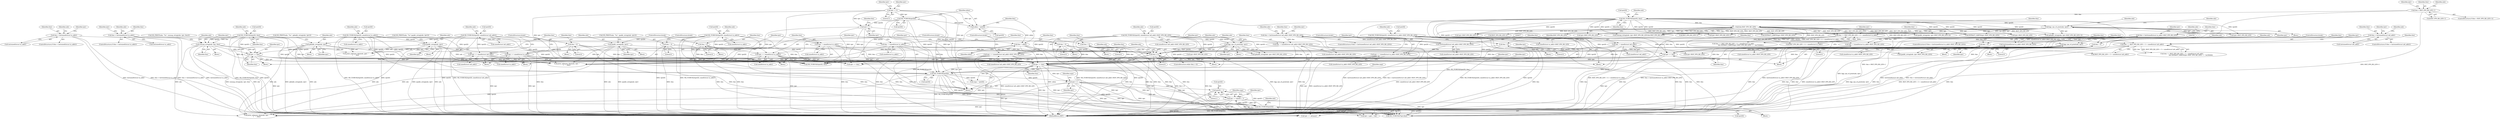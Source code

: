 digraph "0_tcpdump_13d52e9c0e7caf7e6325b0051bc90a49968be67f@pointer" {
"1001173" [label="(Call,tptr[0] + 1)"];
"1001171" [label="(Call,tptr += tptr[0] + 1)"];
"1001141" [label="(Call,tptr++)"];
"1001129" [label="(Call,tptr += tlen)"];
"1000864" [label="(Call,tlen -= sizeof(struct in6_addr))"];
"1000834" [label="(Call,tlen < (int)sizeof(struct in6_addr))"];
"1001086" [label="(Call,tlen = 0)"];
"1000939" [label="(Call,tlen = 0)"];
"1000845" [label="(Call,tlen = 0)"];
"1000793" [label="(Call,tlen = 0)"];
"1000701" [label="(Call,tlen = nhlen)"];
"1000696" [label="(Call,nhlen = tptr[0])"];
"1000692" [label="(Call,ND_TCHECK(tptr[0]))"];
"1000689" [label="(Call,tptr +=3)"];
"1000718" [label="(Call,tlen > 0)"];
"1000751" [label="(Call,tlen = 0)"];
"1000887" [label="(Call,tlen = 0)"];
"1000984" [label="(Call,tlen = 0)"];
"1000820" [label="(Call,tlen -= (sizeof(struct in_addr)+BGP_VPN_RD_LEN))"];
"1000780" [label="(Call,tlen < (int)(sizeof(struct in_addr)+BGP_VPN_RD_LEN))"];
"1000782" [label="(Call,(int)(sizeof(struct in_addr)+BGP_VPN_RD_LEN))"];
"1000914" [label="(Call,tlen -= (sizeof(struct in6_addr)+BGP_VPN_RD_LEN))"];
"1000874" [label="(Call,tlen < (int)(sizeof(struct in6_addr)+BGP_VPN_RD_LEN))"];
"1000876" [label="(Call,(int)(sizeof(struct in6_addr)+BGP_VPN_RD_LEN))"];
"1000958" [label="(Call,tlen -= (sizeof(struct in_addr)))"];
"1000928" [label="(Call,tlen < (int)sizeof(struct in_addr))"];
"1000770" [label="(Call,tlen -= sizeof(struct in_addr))"];
"1000740" [label="(Call,tlen < (int)sizeof(struct in_addr))"];
"1000999" [label="(Call,tlen = 0)"];
"1000850" [label="(Call,ND_TCHECK2(tptr[0], sizeof(struct in6_addr)))"];
"1000756" [label="(Call,ND_TCHECK2(tptr[0], sizeof(struct in_addr)))"];
"1000826" [label="(Call,tptr += (sizeof(struct in_addr)+BGP_VPN_RD_LEN))"];
"1000798" [label="(Call,ND_TCHECK2(tptr[0], sizeof(struct in_addr)+BGP_VPN_RD_LEN))"];
"1000812" [label="(Call,bgp_vpn_rd_print(ndo, tptr))"];
"1000892" [label="(Call,ND_TCHECK2(tptr[0], sizeof(struct in6_addr)+BGP_VPN_RD_LEN))"];
"1000704" [label="(Call,tptr++)"];
"1000962" [label="(Call,tptr += (sizeof(struct in_addr)))"];
"1000955" [label="(Call,ipaddr_string(ndo, tptr))"];
"1000944" [label="(Call,ND_TCHECK2(tptr[0], sizeof(struct in_addr)))"];
"1001004" [label="(Call,ND_TCHECK2(tptr[0], tlen))"];
"1000989" [label="(Call,tlen < BGP_VPN_RD_LEN+1)"];
"1000774" [label="(Call,tptr += sizeof(struct in_addr))"];
"1000767" [label="(Call,ipaddr_string(ndo, tptr))"];
"1000868" [label="(Call,tptr += sizeof(struct in6_addr))"];
"1000861" [label="(Call,ip6addr_string(ndo, tptr))"];
"1000981" [label="(Call,tptr += tlen)"];
"1000977" [label="(Call,isonsap_string(ndo, tptr, tlen))"];
"1000967" [label="(Call,ND_TCHECK2(tptr[0], tlen))"];
"1000920" [label="(Call,tptr += (sizeof(struct in6_addr)+BGP_VPN_RD_LEN))"];
"1000906" [label="(Call,bgp_vpn_rd_print(ndo, tptr))"];
"1001083" [label="(Call,tptr += tlen)"];
"1001057" [label="(Call,tlen == BGP_VPN_RD_LEN + 3 + sizeof(struct in6_addr))"];
"1001028" [label="(Call,tlen == BGP_VPN_RD_LEN + 4 + sizeof(struct in_addr))"];
"1001023" [label="(Call,tlen-BGP_VPN_RD_LEN)"];
"1001015" [label="(Call,bgp_vpn_rd_print(ndo, tptr))"];
"1001132" [label="(Call,ND_TCHECK(tptr[0]))"];
"1001159" [label="(Call,ND_TCHECK(tptr[0]))"];
"1000984" [label="(Call,tlen = 0)"];
"1000813" [label="(Identifier,ndo)"];
"1000928" [label="(Call,tlen < (int)sizeof(struct in_addr))"];
"1000702" [label="(Identifier,tlen)"];
"1000889" [label="(Literal,0)"];
"1001011" [label="(Identifier,ndo)"];
"1001047" [label="(Call,ipaddr_string(ndo, tptr+BGP_VPN_RD_LEN+4))"];
"1000774" [label="(Call,tptr += sizeof(struct in_addr))"];
"1000689" [label="(Call,tptr +=3)"];
"1000896" [label="(Call,sizeof(struct in6_addr)+BGP_VPN_RD_LEN)"];
"1000694" [label="(Identifier,tptr)"];
"1001049" [label="(Call,tptr+BGP_VPN_RD_LEN+4)"];
"1001028" [label="(Call,tlen == BGP_VPN_RD_LEN + 4 + sizeof(struct in_addr))"];
"1000981" [label="(Call,tptr += tlen)"];
"1000847" [label="(Literal,0)"];
"1000977" [label="(Call,isonsap_string(ndo, tptr, tlen))"];
"1001131" [label="(Identifier,tlen)"];
"1000765" [label="(Block,)"];
"1000994" [label="(Block,)"];
"1001174" [label="(Call,tptr[0])"];
"1000941" [label="(Literal,0)"];
"1000876" [label="(Call,(int)(sizeof(struct in6_addr)+BGP_VPN_RD_LEN))"];
"1000989" [label="(Call,tlen < BGP_VPN_RD_LEN+1)"];
"1001057" [label="(Call,tlen == BGP_VPN_RD_LEN + 3 + sizeof(struct in6_addr))"];
"1001005" [label="(Call,tptr[0])"];
"1000894" [label="(Identifier,tptr)"];
"1000762" [label="(Call,ND_PRINT((ndo, \"%s\",ipaddr_string(ndo, tptr))))"];
"1000868" [label="(Call,tptr += sizeof(struct in6_addr))"];
"1000770" [label="(Call,tlen -= sizeof(struct in_addr))"];
"1001633" [label="(Call,print_unknown_data(ndo, tptr, \"\n\t    \", tlen))"];
"1000943" [label="(Block,)"];
"1001020" [label="(Call,tptr+BGP_VPN_RD_LEN)"];
"1000909" [label="(Call,ip6addr_string(ndo, tptr+BGP_VPN_RD_LEN))"];
"1000707" [label="(Identifier,tlen)"];
"1001059" [label="(Call,BGP_VPN_RD_LEN + 3 + sizeof(struct in6_addr))"];
"1001083" [label="(Call,tptr += tlen)"];
"1000862" [label="(Identifier,ndo)"];
"1001088" [label="(Literal,0)"];
"1000991" [label="(Call,BGP_VPN_RD_LEN+1)"];
"1000910" [label="(Identifier,ndo)"];
"1001173" [label="(Call,tptr[0] + 1)"];
"1000751" [label="(Call,tlen = 0)"];
"1000828" [label="(Call,sizeof(struct in_addr)+BGP_VPN_RD_LEN)"];
"1000872" [label="(ControlStructure,break;)"];
"1000893" [label="(Call,tptr[0])"];
"1000697" [label="(Identifier,nhlen)"];
"1000906" [label="(Call,bgp_vpn_rd_print(ndo, tptr))"];
"1000934" [label="(Block,)"];
"1000937" [label="(Identifier,ndo)"];
"1001159" [label="(Call,ND_TCHECK(tptr[0]))"];
"1001160" [label="(Call,tptr[0])"];
"1000920" [label="(Call,tptr += (sizeof(struct in6_addr)+BGP_VPN_RD_LEN))"];
"1000150" [label="(Block,)"];
"1000926" [label="(ControlStructure,break;)"];
"1001087" [label="(Identifier,tlen)"];
"1000720" [label="(Literal,0)"];
"1001037" [label="(Call,EXTRACT_32BITS(tptr+BGP_VPN_RD_LEN))"];
"1000793" [label="(Call,tlen = 0)"];
"1000971" [label="(Identifier,tlen)"];
"1001080" [label="(Call,BGP_VPN_RD_LEN+3)"];
"1000948" [label="(Call,sizeof(struct in_addr))"];
"1001125" [label="(Identifier,ndo)"];
"1000891" [label="(Block,)"];
"1000911" [label="(Call,tptr+BGP_VPN_RD_LEN)"];
"1000930" [label="(Call,(int)sizeof(struct in_addr))"];
"1000780" [label="(Call,tlen < (int)(sizeof(struct in_addr)+BGP_VPN_RD_LEN))"];
"1001115" [label="(Call,tptr += tlen)"];
"1000769" [label="(Identifier,tptr)"];
"1000866" [label="(Call,sizeof(struct in6_addr))"];
"1000874" [label="(Call,tlen < (int)(sizeof(struct in6_addr)+BGP_VPN_RD_LEN))"];
"1000718" [label="(Call,tlen > 0)"];
"1000817" [label="(Call,tptr+BGP_VPN_RD_LEN)"];
"1000999" [label="(Call,tlen = 0)"];
"1000908" [label="(Identifier,tptr)"];
"1001142" [label="(Identifier,tptr)"];
"1001000" [label="(Identifier,tlen)"];
"1000849" [label="(Block,)"];
"1000757" [label="(Call,tptr[0])"];
"1001172" [label="(Identifier,tptr)"];
"1001091" [label="(Call,ND_TCHECK2(tptr[0], tlen))"];
"1000742" [label="(Call,(int)sizeof(struct in_addr))"];
"1000987" [label="(ControlStructure,break;)"];
"1000980" [label="(Identifier,tlen)"];
"1001144" [label="(Identifier,snpa)"];
"1000915" [label="(Identifier,tlen)"];
"1002927" [label="(Call,print_unknown_data(ndo, pptr, \"\n\t    \", len))"];
"1000738" [label="(Block,)"];
"1000902" [label="(Identifier,ndo)"];
"1001130" [label="(Identifier,tptr)"];
"1000794" [label="(Identifier,tlen)"];
"1001015" [label="(Call,bgp_vpn_rd_print(ndo, tptr))"];
"1000983" [label="(Identifier,tlen)"];
"1000698" [label="(Call,tptr[0])"];
"1001051" [label="(Call,BGP_VPN_RD_LEN+4)"];
"1001110" [label="(Call,print_unknown_data(ndo, tptr, \"\n\t    \", tlen))"];
"1000764" [label="(Identifier,ndo)"];
"1000791" [label="(Identifier,ndo)"];
"1001030" [label="(Call,BGP_VPN_RD_LEN + 4 + sizeof(struct in_addr))"];
"1000852" [label="(Identifier,tptr)"];
"1001014" [label="(Block,)"];
"1001137" [label="(Identifier,snpa)"];
"1000927" [label="(ControlStructure,if (tlen < (int)sizeof(struct in_addr)))"];
"1001025" [label="(Identifier,BGP_VPN_RD_LEN)"];
"1000944" [label="(Call,ND_TCHECK2(tptr[0], sizeof(struct in_addr)))"];
"1000704" [label="(Call,tptr++)"];
"1000962" [label="(Call,tptr += (sizeof(struct in_addr)))"];
"1000767" [label="(Call,ipaddr_string(ndo, tptr))"];
"1001001" [label="(Literal,0)"];
"1001134" [label="(Identifier,tptr)"];
"1000814" [label="(Identifier,tptr)"];
"1000816" [label="(Identifier,ndo)"];
"1001027" [label="(Call,tlen == BGP_VPN_RD_LEN + 4 + sizeof(struct in_addr)\n                                    && EXTRACT_32BITS(tptr+BGP_VPN_RD_LEN) ==  0x47000601)"];
"1000784" [label="(Call,sizeof(struct in_addr)+BGP_VPN_RD_LEN)"];
"1000690" [label="(Identifier,tptr)"];
"1001068" [label="(Identifier,tptr)"];
"1000693" [label="(Call,tptr[0])"];
"1000878" [label="(Call,sizeof(struct in6_addr)+BGP_VPN_RD_LEN)"];
"1000959" [label="(Identifier,tlen)"];
"1000725" [label="(Identifier,nnh)"];
"1000822" [label="(Call,sizeof(struct in_addr)+BGP_VPN_RD_LEN)"];
"1000861" [label="(Call,ip6addr_string(ndo, tptr))"];
"1000905" [label="(Block,)"];
"1000967" [label="(Call,ND_TCHECK2(tptr[0], tlen))"];
"1000820" [label="(Call,tlen -= (sizeof(struct in_addr)+BGP_VPN_RD_LEN))"];
"1000781" [label="(Identifier,tlen)"];
"1001078" [label="(Call,tptr+BGP_VPN_RD_LEN+3)"];
"1000779" [label="(ControlStructure,if (tlen < (int)(sizeof(struct in_addr)+BGP_VPN_RD_LEN)))"];
"1000771" [label="(Identifier,tlen)"];
"1000888" [label="(Identifier,tlen)"];
"1000956" [label="(Identifier,ndo)"];
"1000972" [label="(Call,ND_PRINT((ndo, \"%s\", isonsap_string(ndo, tptr, tlen))))"];
"1001067" [label="(Call,tptr+BGP_VPN_RD_LEN)"];
"1000701" [label="(Call,tlen = nhlen)"];
"1000776" [label="(Call,sizeof(struct in_addr))"];
"1001132" [label="(Call,ND_TCHECK(tptr[0]))"];
"1000719" [label="(Identifier,tlen)"];
"1001016" [label="(Identifier,ndo)"];
"1000772" [label="(Call,sizeof(struct in_addr))"];
"1000854" [label="(Call,sizeof(struct in6_addr))"];
"1000696" [label="(Call,nhlen = tptr[0])"];
"1000914" [label="(Call,tlen -= (sizeof(struct in6_addr)+BGP_VPN_RD_LEN))"];
"1000826" [label="(Call,tptr += (sizeof(struct in_addr)+BGP_VPN_RD_LEN))"];
"1002937" [label="(MethodReturn,RET)"];
"1000946" [label="(Identifier,tptr)"];
"1001136" [label="(Call,snpa = tptr[0])"];
"1000752" [label="(Identifier,tlen)"];
"1000815" [label="(Call,ipaddr_string(ndo, tptr+BGP_VPN_RD_LEN))"];
"1001129" [label="(Call,tptr += tlen)"];
"1000865" [label="(Identifier,tlen)"];
"1000833" [label="(ControlStructure,if (tlen < (int)sizeof(struct in6_addr)))"];
"1000705" [label="(Identifier,tptr)"];
"1000957" [label="(Identifier,tptr)"];
"1001023" [label="(Call,tlen-BGP_VPN_RD_LEN)"];
"1001038" [label="(Call,tptr+BGP_VPN_RD_LEN)"];
"1000703" [label="(Identifier,nhlen)"];
"1001056" [label="(Call,tlen == BGP_VPN_RD_LEN + 3 + sizeof(struct in6_addr)\n                                         && EXTRACT_24BITS(tptr+BGP_VPN_RD_LEN) ==  0x350000)"];
"1000741" [label="(Identifier,tlen)"];
"1000960" [label="(Call,sizeof(struct in_addr))"];
"1000966" [label="(ControlStructure,break;)"];
"1000887" [label="(Call,tlen = 0)"];
"1001017" [label="(Identifier,tptr)"];
"1000968" [label="(Call,tptr[0])"];
"1000846" [label="(Identifier,tlen)"];
"1000755" [label="(Block,)"];
"1001652" [label="(Call,tptr += advance)"];
"1000885" [label="(Identifier,ndo)"];
"1001039" [label="(Identifier,tptr)"];
"1000797" [label="(Block,)"];
"1000851" [label="(Call,tptr[0])"];
"1001029" [label="(Identifier,tlen)"];
"1000836" [label="(Call,(int)sizeof(struct in6_addr))"];
"1000834" [label="(Call,tlen < (int)sizeof(struct in6_addr))"];
"1000739" [label="(ControlStructure,if (tlen < (int)sizeof(struct in_addr)))"];
"1001086" [label="(Call,tlen = 0)"];
"1000882" [label="(Block,)"];
"1000986" [label="(Literal,0)"];
"1000921" [label="(Identifier,tptr)"];
"1000799" [label="(Call,tptr[0])"];
"1001089" [label="(ControlStructure,break;)"];
"1000863" [label="(Identifier,tptr)"];
"1000982" [label="(Identifier,tptr)"];
"1000985" [label="(Identifier,tlen)"];
"1001019" [label="(Identifier,ndo)"];
"1000858" [label="(Identifier,ndo)"];
"1001171" [label="(Call,tptr += tptr[0] + 1)"];
"1000964" [label="(Call,sizeof(struct in_addr))"];
"1000922" [label="(Call,sizeof(struct in6_addr)+BGP_VPN_RD_LEN)"];
"1000940" [label="(Identifier,tlen)"];
"1000746" [label="(Block,)"];
"1000717" [label="(ControlStructure,while (tlen > 0))"];
"1000945" [label="(Call,tptr[0])"];
"1000753" [label="(Literal,0)"];
"1000873" [label="(ControlStructure,if (tlen < (int)(sizeof(struct in6_addr)+BGP_VPN_RD_LEN)))"];
"1000859" [label="(Block,)"];
"1001066" [label="(Call,EXTRACT_24BITS(tptr+BGP_VPN_RD_LEN))"];
"1001165" [label="(Identifier,ndo)"];
"1000832" [label="(ControlStructure,break;)"];
"1000963" [label="(Identifier,tptr)"];
"1000892" [label="(Call,ND_TCHECK2(tptr[0], sizeof(struct in6_addr)+BGP_VPN_RD_LEN))"];
"1000952" [label="(Identifier,ndo)"];
"1000845" [label="(Call,tlen = 0)"];
"1000953" [label="(Block,)"];
"1000850" [label="(Call,ND_TCHECK2(tptr[0], sizeof(struct in6_addr)))"];
"1000958" [label="(Call,tlen -= (sizeof(struct in_addr)))"];
"1000692" [label="(Call,ND_TCHECK(tptr[0]))"];
"1000955" [label="(Call,ipaddr_string(ndo, tptr))"];
"1000840" [label="(Block,)"];
"1000907" [label="(Identifier,ndo)"];
"1000990" [label="(Identifier,tlen)"];
"1001058" [label="(Identifier,tlen)"];
"1000978" [label="(Identifier,ndo)"];
"1001158" [label="(Block,)"];
"1000950" [label="(Call,ND_PRINT((ndo, \"%s\", ipaddr_string(ndo, tptr))))"];
"1000798" [label="(Call,ND_TCHECK2(tptr[0], sizeof(struct in_addr)+BGP_VPN_RD_LEN))"];
"1000778" [label="(ControlStructure,break;)"];
"1001004" [label="(Call,ND_TCHECK2(tptr[0], tlen))"];
"1000875" [label="(Identifier,tlen)"];
"1000758" [label="(Identifier,tptr)"];
"1000768" [label="(Identifier,ndo)"];
"1001085" [label="(Identifier,tlen)"];
"1000975" [label="(Block,)"];
"1000756" [label="(Call,ND_TCHECK2(tptr[0], sizeof(struct in_addr)))"];
"1000916" [label="(Call,sizeof(struct in6_addr)+BGP_VPN_RD_LEN)"];
"1000988" [label="(ControlStructure,if (tlen < BGP_VPN_RD_LEN+1))"];
"1001141" [label="(Call,tptr++)"];
"1001084" [label="(Identifier,tptr)"];
"1000802" [label="(Call,sizeof(struct in_addr)+BGP_VPN_RD_LEN)"];
"1000979" [label="(Identifier,tptr)"];
"1001024" [label="(Identifier,tlen)"];
"1000795" [label="(Literal,0)"];
"1000821" [label="(Identifier,tlen)"];
"1000808" [label="(Identifier,ndo)"];
"1000929" [label="(Identifier,tlen)"];
"1001003" [label="(Block,)"];
"1001133" [label="(Call,tptr[0])"];
"1001076" [label="(Call,ip6addr_string(ndo, tptr+BGP_VPN_RD_LEN+3))"];
"1000974" [label="(Identifier,ndo)"];
"1000869" [label="(Identifier,tptr)"];
"1000749" [label="(Identifier,ndo)"];
"1000856" [label="(Call,ND_PRINT((ndo, \"%s\", ip6addr_string(ndo, tptr))))"];
"1001185" [label="(Call,tptr < pptr + len)"];
"1001018" [label="(Call,isonsap_string(ndo, tptr+BGP_VPN_RD_LEN,tlen-BGP_VPN_RD_LEN))"];
"1000812" [label="(Call,bgp_vpn_rd_print(ndo, tptr))"];
"1001157" [label="(Identifier,snpa)"];
"1000811" [label="(Block,)"];
"1000782" [label="(Call,(int)(sizeof(struct in_addr)+BGP_VPN_RD_LEN))"];
"1000740" [label="(Call,tlen < (int)sizeof(struct in_addr))"];
"1001177" [label="(Literal,1)"];
"1000691" [label="(Literal,3)"];
"1001008" [label="(Identifier,tlen)"];
"1000788" [label="(Block,)"];
"1000997" [label="(Identifier,ndo)"];
"1001615" [label="(Call,ND_TCHECK2(*tptr,tlen))"];
"1000864" [label="(Call,tlen -= sizeof(struct in6_addr))"];
"1000939" [label="(Call,tlen = 0)"];
"1001006" [label="(Identifier,tptr)"];
"1000843" [label="(Identifier,ndo)"];
"1000827" [label="(Identifier,tptr)"];
"1000775" [label="(Identifier,tptr)"];
"1000835" [label="(Identifier,tlen)"];
"1000870" [label="(Call,sizeof(struct in6_addr))"];
"1000800" [label="(Identifier,tptr)"];
"1000760" [label="(Call,sizeof(struct in_addr))"];
"1001173" -> "1001171"  [label="AST: "];
"1001173" -> "1001177"  [label="CFG: "];
"1001174" -> "1001173"  [label="AST: "];
"1001177" -> "1001173"  [label="AST: "];
"1001171" -> "1001173"  [label="CFG: "];
"1001173" -> "1002937"  [label="DDG: tptr[0]"];
"1001171" -> "1001173"  [label="DDG: tptr"];
"1001141" -> "1001173"  [label="DDG: tptr"];
"1001159" -> "1001173"  [label="DDG: tptr[0]"];
"1001171" -> "1001158"  [label="AST: "];
"1001172" -> "1001171"  [label="AST: "];
"1001157" -> "1001171"  [label="CFG: "];
"1001171" -> "1002937"  [label="DDG: tptr[0] + 1"];
"1001171" -> "1001159"  [label="DDG: tptr"];
"1001141" -> "1001171"  [label="DDG: tptr"];
"1001159" -> "1001171"  [label="DDG: tptr[0]"];
"1001171" -> "1001185"  [label="DDG: tptr"];
"1001171" -> "1001615"  [label="DDG: tptr"];
"1001171" -> "1001633"  [label="DDG: tptr"];
"1001171" -> "1001652"  [label="DDG: tptr"];
"1001141" -> "1000150"  [label="AST: "];
"1001141" -> "1001142"  [label="CFG: "];
"1001142" -> "1001141"  [label="AST: "];
"1001144" -> "1001141"  [label="CFG: "];
"1001129" -> "1001141"  [label="DDG: tptr"];
"1001132" -> "1001141"  [label="DDG: tptr[0]"];
"1001141" -> "1001159"  [label="DDG: tptr"];
"1001141" -> "1001185"  [label="DDG: tptr"];
"1001141" -> "1001615"  [label="DDG: tptr"];
"1001141" -> "1001633"  [label="DDG: tptr"];
"1001141" -> "1001652"  [label="DDG: tptr"];
"1001129" -> "1000150"  [label="AST: "];
"1001129" -> "1001131"  [label="CFG: "];
"1001130" -> "1001129"  [label="AST: "];
"1001131" -> "1001129"  [label="AST: "];
"1001134" -> "1001129"  [label="CFG: "];
"1001129" -> "1002937"  [label="DDG: tlen"];
"1000864" -> "1001129"  [label="DDG: tlen"];
"1001086" -> "1001129"  [label="DDG: tlen"];
"1000939" -> "1001129"  [label="DDG: tlen"];
"1000845" -> "1001129"  [label="DDG: tlen"];
"1000793" -> "1001129"  [label="DDG: tlen"];
"1000701" -> "1001129"  [label="DDG: tlen"];
"1000718" -> "1001129"  [label="DDG: tlen"];
"1000751" -> "1001129"  [label="DDG: tlen"];
"1000887" -> "1001129"  [label="DDG: tlen"];
"1000984" -> "1001129"  [label="DDG: tlen"];
"1000820" -> "1001129"  [label="DDG: tlen"];
"1000914" -> "1001129"  [label="DDG: tlen"];
"1000958" -> "1001129"  [label="DDG: tlen"];
"1000770" -> "1001129"  [label="DDG: tlen"];
"1000999" -> "1001129"  [label="DDG: tlen"];
"1000850" -> "1001129"  [label="DDG: tptr[0]"];
"1000756" -> "1001129"  [label="DDG: tptr[0]"];
"1000826" -> "1001129"  [label="DDG: tptr"];
"1000892" -> "1001129"  [label="DDG: tptr[0]"];
"1000798" -> "1001129"  [label="DDG: tptr[0]"];
"1000704" -> "1001129"  [label="DDG: tptr"];
"1000962" -> "1001129"  [label="DDG: tptr"];
"1001004" -> "1001129"  [label="DDG: tptr[0]"];
"1000774" -> "1001129"  [label="DDG: tptr"];
"1000868" -> "1001129"  [label="DDG: tptr"];
"1000981" -> "1001129"  [label="DDG: tptr"];
"1000920" -> "1001129"  [label="DDG: tptr"];
"1001083" -> "1001129"  [label="DDG: tptr"];
"1000944" -> "1001129"  [label="DDG: tptr[0]"];
"1000967" -> "1001129"  [label="DDG: tptr[0]"];
"1000692" -> "1001129"  [label="DDG: tptr[0]"];
"1000689" -> "1001129"  [label="DDG: tptr"];
"1001129" -> "1001132"  [label="DDG: tptr"];
"1001129" -> "1001136"  [label="DDG: tptr"];
"1001129" -> "1001159"  [label="DDG: tptr"];
"1001129" -> "1001185"  [label="DDG: tptr"];
"1001129" -> "1001615"  [label="DDG: tptr"];
"1001129" -> "1001633"  [label="DDG: tptr"];
"1001129" -> "1001652"  [label="DDG: tptr"];
"1000864" -> "1000849"  [label="AST: "];
"1000864" -> "1000866"  [label="CFG: "];
"1000865" -> "1000864"  [label="AST: "];
"1000866" -> "1000864"  [label="AST: "];
"1000869" -> "1000864"  [label="CFG: "];
"1000864" -> "1002937"  [label="DDG: tlen"];
"1000864" -> "1000718"  [label="DDG: tlen"];
"1000834" -> "1000864"  [label="DDG: tlen"];
"1000864" -> "1001615"  [label="DDG: tlen"];
"1000834" -> "1000833"  [label="AST: "];
"1000834" -> "1000836"  [label="CFG: "];
"1000835" -> "1000834"  [label="AST: "];
"1000836" -> "1000834"  [label="AST: "];
"1000843" -> "1000834"  [label="CFG: "];
"1000852" -> "1000834"  [label="CFG: "];
"1000834" -> "1002937"  [label="DDG: tlen < (int)sizeof(struct in6_addr)"];
"1000834" -> "1002937"  [label="DDG: (int)sizeof(struct in6_addr)"];
"1001086" -> "1001003"  [label="AST: "];
"1001086" -> "1001088"  [label="CFG: "];
"1001087" -> "1001086"  [label="AST: "];
"1001088" -> "1001086"  [label="AST: "];
"1001089" -> "1001086"  [label="CFG: "];
"1001086" -> "1002937"  [label="DDG: tlen"];
"1001086" -> "1000718"  [label="DDG: tlen"];
"1001086" -> "1001615"  [label="DDG: tlen"];
"1000939" -> "1000934"  [label="AST: "];
"1000939" -> "1000941"  [label="CFG: "];
"1000940" -> "1000939"  [label="AST: "];
"1000941" -> "1000939"  [label="AST: "];
"1000966" -> "1000939"  [label="CFG: "];
"1000939" -> "1002937"  [label="DDG: tlen"];
"1000939" -> "1000718"  [label="DDG: tlen"];
"1000939" -> "1001615"  [label="DDG: tlen"];
"1000845" -> "1000840"  [label="AST: "];
"1000845" -> "1000847"  [label="CFG: "];
"1000846" -> "1000845"  [label="AST: "];
"1000847" -> "1000845"  [label="AST: "];
"1000872" -> "1000845"  [label="CFG: "];
"1000845" -> "1002937"  [label="DDG: tlen"];
"1000845" -> "1000718"  [label="DDG: tlen"];
"1000845" -> "1001615"  [label="DDG: tlen"];
"1000793" -> "1000788"  [label="AST: "];
"1000793" -> "1000795"  [label="CFG: "];
"1000794" -> "1000793"  [label="AST: "];
"1000795" -> "1000793"  [label="AST: "];
"1000832" -> "1000793"  [label="CFG: "];
"1000793" -> "1002937"  [label="DDG: tlen"];
"1000793" -> "1000718"  [label="DDG: tlen"];
"1000793" -> "1001615"  [label="DDG: tlen"];
"1000701" -> "1000150"  [label="AST: "];
"1000701" -> "1000703"  [label="CFG: "];
"1000702" -> "1000701"  [label="AST: "];
"1000703" -> "1000701"  [label="AST: "];
"1000705" -> "1000701"  [label="CFG: "];
"1000701" -> "1002937"  [label="DDG: nhlen"];
"1000696" -> "1000701"  [label="DDG: nhlen"];
"1000701" -> "1000718"  [label="DDG: tlen"];
"1000701" -> "1001615"  [label="DDG: tlen"];
"1000696" -> "1000150"  [label="AST: "];
"1000696" -> "1000698"  [label="CFG: "];
"1000697" -> "1000696"  [label="AST: "];
"1000698" -> "1000696"  [label="AST: "];
"1000702" -> "1000696"  [label="CFG: "];
"1000692" -> "1000696"  [label="DDG: tptr[0]"];
"1000689" -> "1000696"  [label="DDG: tptr"];
"1000692" -> "1000150"  [label="AST: "];
"1000692" -> "1000693"  [label="CFG: "];
"1000693" -> "1000692"  [label="AST: "];
"1000697" -> "1000692"  [label="CFG: "];
"1000692" -> "1002937"  [label="DDG: ND_TCHECK(tptr[0])"];
"1000689" -> "1000692"  [label="DDG: tptr"];
"1000692" -> "1000704"  [label="DDG: tptr[0]"];
"1000692" -> "1001091"  [label="DDG: tptr[0]"];
"1000692" -> "1001132"  [label="DDG: tptr[0]"];
"1000689" -> "1000150"  [label="AST: "];
"1000689" -> "1000691"  [label="CFG: "];
"1000690" -> "1000689"  [label="AST: "];
"1000691" -> "1000689"  [label="AST: "];
"1000694" -> "1000689"  [label="CFG: "];
"1000689" -> "1000704"  [label="DDG: tptr"];
"1000689" -> "1001091"  [label="DDG: tptr"];
"1000689" -> "1001132"  [label="DDG: tptr"];
"1000718" -> "1000717"  [label="AST: "];
"1000718" -> "1000720"  [label="CFG: "];
"1000719" -> "1000718"  [label="AST: "];
"1000720" -> "1000718"  [label="AST: "];
"1000725" -> "1000718"  [label="CFG: "];
"1001125" -> "1000718"  [label="CFG: "];
"1000718" -> "1002937"  [label="DDG: tlen > 0"];
"1000751" -> "1000718"  [label="DDG: tlen"];
"1000887" -> "1000718"  [label="DDG: tlen"];
"1000984" -> "1000718"  [label="DDG: tlen"];
"1000820" -> "1000718"  [label="DDG: tlen"];
"1000914" -> "1000718"  [label="DDG: tlen"];
"1000958" -> "1000718"  [label="DDG: tlen"];
"1000770" -> "1000718"  [label="DDG: tlen"];
"1000999" -> "1000718"  [label="DDG: tlen"];
"1000718" -> "1001091"  [label="DDG: tlen"];
"1000718" -> "1001615"  [label="DDG: tlen"];
"1000751" -> "1000746"  [label="AST: "];
"1000751" -> "1000753"  [label="CFG: "];
"1000752" -> "1000751"  [label="AST: "];
"1000753" -> "1000751"  [label="AST: "];
"1000778" -> "1000751"  [label="CFG: "];
"1000751" -> "1002937"  [label="DDG: tlen"];
"1000751" -> "1001615"  [label="DDG: tlen"];
"1000887" -> "1000882"  [label="AST: "];
"1000887" -> "1000889"  [label="CFG: "];
"1000888" -> "1000887"  [label="AST: "];
"1000889" -> "1000887"  [label="AST: "];
"1000926" -> "1000887"  [label="CFG: "];
"1000887" -> "1002937"  [label="DDG: tlen"];
"1000887" -> "1001615"  [label="DDG: tlen"];
"1000984" -> "1000738"  [label="AST: "];
"1000984" -> "1000986"  [label="CFG: "];
"1000985" -> "1000984"  [label="AST: "];
"1000986" -> "1000984"  [label="AST: "];
"1000987" -> "1000984"  [label="CFG: "];
"1000984" -> "1002937"  [label="DDG: tlen"];
"1000984" -> "1001615"  [label="DDG: tlen"];
"1000820" -> "1000797"  [label="AST: "];
"1000820" -> "1000822"  [label="CFG: "];
"1000821" -> "1000820"  [label="AST: "];
"1000822" -> "1000820"  [label="AST: "];
"1000827" -> "1000820"  [label="CFG: "];
"1000820" -> "1002937"  [label="DDG: tlen"];
"1000780" -> "1000820"  [label="DDG: tlen"];
"1000820" -> "1001615"  [label="DDG: tlen"];
"1000780" -> "1000779"  [label="AST: "];
"1000780" -> "1000782"  [label="CFG: "];
"1000781" -> "1000780"  [label="AST: "];
"1000782" -> "1000780"  [label="AST: "];
"1000791" -> "1000780"  [label="CFG: "];
"1000800" -> "1000780"  [label="CFG: "];
"1000780" -> "1002937"  [label="DDG: tlen < (int)(sizeof(struct in_addr)+BGP_VPN_RD_LEN)"];
"1000780" -> "1002937"  [label="DDG: (int)(sizeof(struct in_addr)+BGP_VPN_RD_LEN)"];
"1000782" -> "1000780"  [label="DDG: sizeof(struct in_addr)+BGP_VPN_RD_LEN"];
"1000782" -> "1000784"  [label="CFG: "];
"1000783" -> "1000782"  [label="AST: "];
"1000784" -> "1000782"  [label="AST: "];
"1000782" -> "1002937"  [label="DDG: sizeof(struct in_addr)+BGP_VPN_RD_LEN"];
"1000914" -> "1000891"  [label="AST: "];
"1000914" -> "1000916"  [label="CFG: "];
"1000915" -> "1000914"  [label="AST: "];
"1000916" -> "1000914"  [label="AST: "];
"1000921" -> "1000914"  [label="CFG: "];
"1000914" -> "1002937"  [label="DDG: tlen"];
"1000874" -> "1000914"  [label="DDG: tlen"];
"1000914" -> "1001615"  [label="DDG: tlen"];
"1000874" -> "1000873"  [label="AST: "];
"1000874" -> "1000876"  [label="CFG: "];
"1000875" -> "1000874"  [label="AST: "];
"1000876" -> "1000874"  [label="AST: "];
"1000885" -> "1000874"  [label="CFG: "];
"1000894" -> "1000874"  [label="CFG: "];
"1000874" -> "1002937"  [label="DDG: tlen < (int)(sizeof(struct in6_addr)+BGP_VPN_RD_LEN)"];
"1000874" -> "1002937"  [label="DDG: (int)(sizeof(struct in6_addr)+BGP_VPN_RD_LEN)"];
"1000876" -> "1000874"  [label="DDG: sizeof(struct in6_addr)+BGP_VPN_RD_LEN"];
"1000876" -> "1000878"  [label="CFG: "];
"1000877" -> "1000876"  [label="AST: "];
"1000878" -> "1000876"  [label="AST: "];
"1000876" -> "1002937"  [label="DDG: sizeof(struct in6_addr)+BGP_VPN_RD_LEN"];
"1000958" -> "1000943"  [label="AST: "];
"1000958" -> "1000960"  [label="CFG: "];
"1000959" -> "1000958"  [label="AST: "];
"1000960" -> "1000958"  [label="AST: "];
"1000963" -> "1000958"  [label="CFG: "];
"1000958" -> "1002937"  [label="DDG: tlen"];
"1000928" -> "1000958"  [label="DDG: tlen"];
"1000958" -> "1001615"  [label="DDG: tlen"];
"1000928" -> "1000927"  [label="AST: "];
"1000928" -> "1000930"  [label="CFG: "];
"1000929" -> "1000928"  [label="AST: "];
"1000930" -> "1000928"  [label="AST: "];
"1000937" -> "1000928"  [label="CFG: "];
"1000946" -> "1000928"  [label="CFG: "];
"1000928" -> "1002937"  [label="DDG: (int)sizeof(struct in_addr)"];
"1000928" -> "1002937"  [label="DDG: tlen < (int)sizeof(struct in_addr)"];
"1000770" -> "1000755"  [label="AST: "];
"1000770" -> "1000772"  [label="CFG: "];
"1000771" -> "1000770"  [label="AST: "];
"1000772" -> "1000770"  [label="AST: "];
"1000775" -> "1000770"  [label="CFG: "];
"1000770" -> "1002937"  [label="DDG: tlen"];
"1000740" -> "1000770"  [label="DDG: tlen"];
"1000770" -> "1001615"  [label="DDG: tlen"];
"1000740" -> "1000739"  [label="AST: "];
"1000740" -> "1000742"  [label="CFG: "];
"1000741" -> "1000740"  [label="AST: "];
"1000742" -> "1000740"  [label="AST: "];
"1000749" -> "1000740"  [label="CFG: "];
"1000758" -> "1000740"  [label="CFG: "];
"1000740" -> "1002937"  [label="DDG: (int)sizeof(struct in_addr)"];
"1000740" -> "1002937"  [label="DDG: tlen < (int)sizeof(struct in_addr)"];
"1000999" -> "1000994"  [label="AST: "];
"1000999" -> "1001001"  [label="CFG: "];
"1001000" -> "1000999"  [label="AST: "];
"1001001" -> "1000999"  [label="AST: "];
"1001089" -> "1000999"  [label="CFG: "];
"1000999" -> "1002937"  [label="DDG: tlen"];
"1000999" -> "1001615"  [label="DDG: tlen"];
"1000850" -> "1000849"  [label="AST: "];
"1000850" -> "1000854"  [label="CFG: "];
"1000851" -> "1000850"  [label="AST: "];
"1000854" -> "1000850"  [label="AST: "];
"1000858" -> "1000850"  [label="CFG: "];
"1000850" -> "1002937"  [label="DDG: tptr[0]"];
"1000850" -> "1002937"  [label="DDG: ND_TCHECK2(tptr[0], sizeof(struct in6_addr))"];
"1000850" -> "1000861"  [label="DDG: tptr[0]"];
"1000850" -> "1000868"  [label="DDG: tptr[0]"];
"1000850" -> "1001091"  [label="DDG: tptr[0]"];
"1000850" -> "1001132"  [label="DDG: tptr[0]"];
"1000756" -> "1000755"  [label="AST: "];
"1000756" -> "1000760"  [label="CFG: "];
"1000757" -> "1000756"  [label="AST: "];
"1000760" -> "1000756"  [label="AST: "];
"1000764" -> "1000756"  [label="CFG: "];
"1000756" -> "1002937"  [label="DDG: tptr[0]"];
"1000756" -> "1002937"  [label="DDG: ND_TCHECK2(tptr[0], sizeof(struct in_addr))"];
"1000756" -> "1000767"  [label="DDG: tptr[0]"];
"1000756" -> "1000774"  [label="DDG: tptr[0]"];
"1000756" -> "1001091"  [label="DDG: tptr[0]"];
"1000756" -> "1001132"  [label="DDG: tptr[0]"];
"1000826" -> "1000797"  [label="AST: "];
"1000826" -> "1000828"  [label="CFG: "];
"1000827" -> "1000826"  [label="AST: "];
"1000828" -> "1000826"  [label="AST: "];
"1000832" -> "1000826"  [label="CFG: "];
"1000826" -> "1002937"  [label="DDG: tptr"];
"1000826" -> "1002937"  [label="DDG: sizeof(struct in_addr)+BGP_VPN_RD_LEN"];
"1000798" -> "1000826"  [label="DDG: tptr[0]"];
"1000812" -> "1000826"  [label="DDG: tptr"];
"1000826" -> "1001091"  [label="DDG: tptr"];
"1000826" -> "1001110"  [label="DDG: tptr"];
"1000826" -> "1001115"  [label="DDG: tptr"];
"1000798" -> "1000797"  [label="AST: "];
"1000798" -> "1000802"  [label="CFG: "];
"1000799" -> "1000798"  [label="AST: "];
"1000802" -> "1000798"  [label="AST: "];
"1000808" -> "1000798"  [label="CFG: "];
"1000798" -> "1002937"  [label="DDG: tptr[0]"];
"1000798" -> "1002937"  [label="DDG: ND_TCHECK2(tptr[0], sizeof(struct in_addr)+BGP_VPN_RD_LEN)"];
"1000798" -> "1000812"  [label="DDG: tptr[0]"];
"1000798" -> "1000815"  [label="DDG: tptr[0]"];
"1000798" -> "1000817"  [label="DDG: tptr[0]"];
"1000798" -> "1001091"  [label="DDG: tptr[0]"];
"1000798" -> "1001132"  [label="DDG: tptr[0]"];
"1000812" -> "1000811"  [label="AST: "];
"1000812" -> "1000814"  [label="CFG: "];
"1000813" -> "1000812"  [label="AST: "];
"1000814" -> "1000812"  [label="AST: "];
"1000816" -> "1000812"  [label="CFG: "];
"1000812" -> "1002937"  [label="DDG: bgp_vpn_rd_print(ndo, tptr)"];
"1000812" -> "1000815"  [label="DDG: ndo"];
"1000812" -> "1000815"  [label="DDG: tptr"];
"1000812" -> "1000817"  [label="DDG: tptr"];
"1000892" -> "1000891"  [label="AST: "];
"1000892" -> "1000896"  [label="CFG: "];
"1000893" -> "1000892"  [label="AST: "];
"1000896" -> "1000892"  [label="AST: "];
"1000902" -> "1000892"  [label="CFG: "];
"1000892" -> "1002937"  [label="DDG: tptr[0]"];
"1000892" -> "1002937"  [label="DDG: ND_TCHECK2(tptr[0], sizeof(struct in6_addr)+BGP_VPN_RD_LEN)"];
"1000892" -> "1000906"  [label="DDG: tptr[0]"];
"1000892" -> "1000909"  [label="DDG: tptr[0]"];
"1000892" -> "1000911"  [label="DDG: tptr[0]"];
"1000892" -> "1000920"  [label="DDG: tptr[0]"];
"1000892" -> "1001091"  [label="DDG: tptr[0]"];
"1000892" -> "1001132"  [label="DDG: tptr[0]"];
"1000704" -> "1000150"  [label="AST: "];
"1000704" -> "1000705"  [label="CFG: "];
"1000705" -> "1000704"  [label="AST: "];
"1000707" -> "1000704"  [label="CFG: "];
"1000704" -> "1001091"  [label="DDG: tptr"];
"1000704" -> "1001110"  [label="DDG: tptr"];
"1000704" -> "1001115"  [label="DDG: tptr"];
"1000962" -> "1000943"  [label="AST: "];
"1000962" -> "1000964"  [label="CFG: "];
"1000963" -> "1000962"  [label="AST: "];
"1000964" -> "1000962"  [label="AST: "];
"1000966" -> "1000962"  [label="CFG: "];
"1000962" -> "1002937"  [label="DDG: tptr"];
"1000955" -> "1000962"  [label="DDG: tptr"];
"1000944" -> "1000962"  [label="DDG: tptr[0]"];
"1000962" -> "1001091"  [label="DDG: tptr"];
"1000962" -> "1001110"  [label="DDG: tptr"];
"1000962" -> "1001115"  [label="DDG: tptr"];
"1000955" -> "1000953"  [label="AST: "];
"1000955" -> "1000957"  [label="CFG: "];
"1000956" -> "1000955"  [label="AST: "];
"1000957" -> "1000955"  [label="AST: "];
"1000950" -> "1000955"  [label="CFG: "];
"1000955" -> "1002937"  [label="DDG: ipaddr_string(ndo, tptr)"];
"1000955" -> "1002937"  [label="DDG: ndo"];
"1000944" -> "1000955"  [label="DDG: tptr[0]"];
"1000955" -> "1001110"  [label="DDG: ndo"];
"1000955" -> "1001633"  [label="DDG: ndo"];
"1000955" -> "1002927"  [label="DDG: ndo"];
"1000944" -> "1000943"  [label="AST: "];
"1000944" -> "1000948"  [label="CFG: "];
"1000945" -> "1000944"  [label="AST: "];
"1000948" -> "1000944"  [label="AST: "];
"1000952" -> "1000944"  [label="CFG: "];
"1000944" -> "1002937"  [label="DDG: ND_TCHECK2(tptr[0], sizeof(struct in_addr))"];
"1000944" -> "1002937"  [label="DDG: tptr[0]"];
"1000944" -> "1001091"  [label="DDG: tptr[0]"];
"1000944" -> "1001132"  [label="DDG: tptr[0]"];
"1001004" -> "1001003"  [label="AST: "];
"1001004" -> "1001008"  [label="CFG: "];
"1001005" -> "1001004"  [label="AST: "];
"1001008" -> "1001004"  [label="AST: "];
"1001011" -> "1001004"  [label="CFG: "];
"1001004" -> "1002937"  [label="DDG: ND_TCHECK2(tptr[0], tlen)"];
"1001004" -> "1002937"  [label="DDG: tptr[0]"];
"1000989" -> "1001004"  [label="DDG: tlen"];
"1001004" -> "1001015"  [label="DDG: tptr[0]"];
"1001004" -> "1001018"  [label="DDG: tptr[0]"];
"1001004" -> "1001020"  [label="DDG: tptr[0]"];
"1001004" -> "1001023"  [label="DDG: tlen"];
"1001004" -> "1001037"  [label="DDG: tptr[0]"];
"1001004" -> "1001038"  [label="DDG: tptr[0]"];
"1001004" -> "1001047"  [label="DDG: tptr[0]"];
"1001004" -> "1001049"  [label="DDG: tptr[0]"];
"1001004" -> "1001066"  [label="DDG: tptr[0]"];
"1001004" -> "1001067"  [label="DDG: tptr[0]"];
"1001004" -> "1001076"  [label="DDG: tptr[0]"];
"1001004" -> "1001078"  [label="DDG: tptr[0]"];
"1001004" -> "1001083"  [label="DDG: tptr[0]"];
"1001004" -> "1001091"  [label="DDG: tptr[0]"];
"1001004" -> "1001132"  [label="DDG: tptr[0]"];
"1000989" -> "1000988"  [label="AST: "];
"1000989" -> "1000991"  [label="CFG: "];
"1000990" -> "1000989"  [label="AST: "];
"1000991" -> "1000989"  [label="AST: "];
"1000997" -> "1000989"  [label="CFG: "];
"1001006" -> "1000989"  [label="CFG: "];
"1000989" -> "1002937"  [label="DDG: tlen < BGP_VPN_RD_LEN+1"];
"1000989" -> "1002937"  [label="DDG: BGP_VPN_RD_LEN+1"];
"1000774" -> "1000755"  [label="AST: "];
"1000774" -> "1000776"  [label="CFG: "];
"1000775" -> "1000774"  [label="AST: "];
"1000776" -> "1000774"  [label="AST: "];
"1000778" -> "1000774"  [label="CFG: "];
"1000774" -> "1002937"  [label="DDG: tptr"];
"1000767" -> "1000774"  [label="DDG: tptr"];
"1000774" -> "1001091"  [label="DDG: tptr"];
"1000774" -> "1001110"  [label="DDG: tptr"];
"1000774" -> "1001115"  [label="DDG: tptr"];
"1000767" -> "1000765"  [label="AST: "];
"1000767" -> "1000769"  [label="CFG: "];
"1000768" -> "1000767"  [label="AST: "];
"1000769" -> "1000767"  [label="AST: "];
"1000762" -> "1000767"  [label="CFG: "];
"1000767" -> "1002937"  [label="DDG: ipaddr_string(ndo, tptr)"];
"1000767" -> "1002937"  [label="DDG: ndo"];
"1000767" -> "1001110"  [label="DDG: ndo"];
"1000767" -> "1001633"  [label="DDG: ndo"];
"1000767" -> "1002927"  [label="DDG: ndo"];
"1000868" -> "1000849"  [label="AST: "];
"1000868" -> "1000870"  [label="CFG: "];
"1000869" -> "1000868"  [label="AST: "];
"1000870" -> "1000868"  [label="AST: "];
"1000872" -> "1000868"  [label="CFG: "];
"1000868" -> "1002937"  [label="DDG: tptr"];
"1000861" -> "1000868"  [label="DDG: tptr"];
"1000868" -> "1001091"  [label="DDG: tptr"];
"1000868" -> "1001110"  [label="DDG: tptr"];
"1000868" -> "1001115"  [label="DDG: tptr"];
"1000861" -> "1000859"  [label="AST: "];
"1000861" -> "1000863"  [label="CFG: "];
"1000862" -> "1000861"  [label="AST: "];
"1000863" -> "1000861"  [label="AST: "];
"1000856" -> "1000861"  [label="CFG: "];
"1000861" -> "1002937"  [label="DDG: ndo"];
"1000861" -> "1002937"  [label="DDG: ip6addr_string(ndo, tptr)"];
"1000861" -> "1001110"  [label="DDG: ndo"];
"1000861" -> "1001633"  [label="DDG: ndo"];
"1000861" -> "1002927"  [label="DDG: ndo"];
"1000981" -> "1000738"  [label="AST: "];
"1000981" -> "1000983"  [label="CFG: "];
"1000982" -> "1000981"  [label="AST: "];
"1000983" -> "1000981"  [label="AST: "];
"1000985" -> "1000981"  [label="CFG: "];
"1000981" -> "1002937"  [label="DDG: tptr"];
"1000977" -> "1000981"  [label="DDG: tlen"];
"1000977" -> "1000981"  [label="DDG: tptr"];
"1000967" -> "1000981"  [label="DDG: tptr[0]"];
"1000981" -> "1001091"  [label="DDG: tptr"];
"1000981" -> "1001110"  [label="DDG: tptr"];
"1000981" -> "1001115"  [label="DDG: tptr"];
"1000977" -> "1000975"  [label="AST: "];
"1000977" -> "1000980"  [label="CFG: "];
"1000978" -> "1000977"  [label="AST: "];
"1000979" -> "1000977"  [label="AST: "];
"1000980" -> "1000977"  [label="AST: "];
"1000972" -> "1000977"  [label="CFG: "];
"1000977" -> "1002937"  [label="DDG: isonsap_string(ndo, tptr, tlen)"];
"1000977" -> "1002937"  [label="DDG: ndo"];
"1000967" -> "1000977"  [label="DDG: tptr[0]"];
"1000967" -> "1000977"  [label="DDG: tlen"];
"1000977" -> "1001110"  [label="DDG: ndo"];
"1000977" -> "1001633"  [label="DDG: ndo"];
"1000977" -> "1002927"  [label="DDG: ndo"];
"1000967" -> "1000738"  [label="AST: "];
"1000967" -> "1000971"  [label="CFG: "];
"1000968" -> "1000967"  [label="AST: "];
"1000971" -> "1000967"  [label="AST: "];
"1000974" -> "1000967"  [label="CFG: "];
"1000967" -> "1002937"  [label="DDG: ND_TCHECK2(tptr[0], tlen)"];
"1000967" -> "1002937"  [label="DDG: tptr[0]"];
"1000967" -> "1001091"  [label="DDG: tptr[0]"];
"1000967" -> "1001132"  [label="DDG: tptr[0]"];
"1000920" -> "1000891"  [label="AST: "];
"1000920" -> "1000922"  [label="CFG: "];
"1000921" -> "1000920"  [label="AST: "];
"1000922" -> "1000920"  [label="AST: "];
"1000926" -> "1000920"  [label="CFG: "];
"1000920" -> "1002937"  [label="DDG: tptr"];
"1000920" -> "1002937"  [label="DDG: sizeof(struct in6_addr)+BGP_VPN_RD_LEN"];
"1000906" -> "1000920"  [label="DDG: tptr"];
"1000920" -> "1001091"  [label="DDG: tptr"];
"1000920" -> "1001110"  [label="DDG: tptr"];
"1000920" -> "1001115"  [label="DDG: tptr"];
"1000906" -> "1000905"  [label="AST: "];
"1000906" -> "1000908"  [label="CFG: "];
"1000907" -> "1000906"  [label="AST: "];
"1000908" -> "1000906"  [label="AST: "];
"1000910" -> "1000906"  [label="CFG: "];
"1000906" -> "1002937"  [label="DDG: bgp_vpn_rd_print(ndo, tptr)"];
"1000906" -> "1000909"  [label="DDG: ndo"];
"1000906" -> "1000909"  [label="DDG: tptr"];
"1000906" -> "1000911"  [label="DDG: tptr"];
"1001083" -> "1001003"  [label="AST: "];
"1001083" -> "1001085"  [label="CFG: "];
"1001084" -> "1001083"  [label="AST: "];
"1001085" -> "1001083"  [label="AST: "];
"1001087" -> "1001083"  [label="CFG: "];
"1001083" -> "1002937"  [label="DDG: tptr"];
"1001057" -> "1001083"  [label="DDG: tlen"];
"1001028" -> "1001083"  [label="DDG: tlen"];
"1001015" -> "1001083"  [label="DDG: tptr"];
"1001083" -> "1001091"  [label="DDG: tptr"];
"1001083" -> "1001110"  [label="DDG: tptr"];
"1001083" -> "1001115"  [label="DDG: tptr"];
"1001057" -> "1001056"  [label="AST: "];
"1001057" -> "1001059"  [label="CFG: "];
"1001058" -> "1001057"  [label="AST: "];
"1001059" -> "1001057"  [label="AST: "];
"1001068" -> "1001057"  [label="CFG: "];
"1001056" -> "1001057"  [label="CFG: "];
"1001057" -> "1002937"  [label="DDG: BGP_VPN_RD_LEN + 3 + sizeof(struct in6_addr)"];
"1001057" -> "1001056"  [label="DDG: tlen"];
"1001057" -> "1001056"  [label="DDG: BGP_VPN_RD_LEN + 3 + sizeof(struct in6_addr)"];
"1001028" -> "1001057"  [label="DDG: tlen"];
"1001023" -> "1001057"  [label="DDG: BGP_VPN_RD_LEN"];
"1001028" -> "1001027"  [label="AST: "];
"1001028" -> "1001030"  [label="CFG: "];
"1001029" -> "1001028"  [label="AST: "];
"1001030" -> "1001028"  [label="AST: "];
"1001039" -> "1001028"  [label="CFG: "];
"1001027" -> "1001028"  [label="CFG: "];
"1001028" -> "1002937"  [label="DDG: BGP_VPN_RD_LEN + 4 + sizeof(struct in_addr)"];
"1001028" -> "1001027"  [label="DDG: tlen"];
"1001028" -> "1001027"  [label="DDG: BGP_VPN_RD_LEN + 4 + sizeof(struct in_addr)"];
"1001023" -> "1001028"  [label="DDG: tlen"];
"1001023" -> "1001028"  [label="DDG: BGP_VPN_RD_LEN"];
"1001023" -> "1001018"  [label="AST: "];
"1001023" -> "1001025"  [label="CFG: "];
"1001024" -> "1001023"  [label="AST: "];
"1001025" -> "1001023"  [label="AST: "];
"1001018" -> "1001023"  [label="CFG: "];
"1001023" -> "1001018"  [label="DDG: tlen"];
"1001023" -> "1001018"  [label="DDG: BGP_VPN_RD_LEN"];
"1001023" -> "1001030"  [label="DDG: BGP_VPN_RD_LEN"];
"1001023" -> "1001037"  [label="DDG: BGP_VPN_RD_LEN"];
"1001023" -> "1001038"  [label="DDG: BGP_VPN_RD_LEN"];
"1001023" -> "1001047"  [label="DDG: BGP_VPN_RD_LEN"];
"1001023" -> "1001049"  [label="DDG: BGP_VPN_RD_LEN"];
"1001023" -> "1001051"  [label="DDG: BGP_VPN_RD_LEN"];
"1001023" -> "1001059"  [label="DDG: BGP_VPN_RD_LEN"];
"1001023" -> "1001066"  [label="DDG: BGP_VPN_RD_LEN"];
"1001023" -> "1001067"  [label="DDG: BGP_VPN_RD_LEN"];
"1001023" -> "1001076"  [label="DDG: BGP_VPN_RD_LEN"];
"1001023" -> "1001078"  [label="DDG: BGP_VPN_RD_LEN"];
"1001023" -> "1001080"  [label="DDG: BGP_VPN_RD_LEN"];
"1001015" -> "1001014"  [label="AST: "];
"1001015" -> "1001017"  [label="CFG: "];
"1001016" -> "1001015"  [label="AST: "];
"1001017" -> "1001015"  [label="AST: "];
"1001019" -> "1001015"  [label="CFG: "];
"1001015" -> "1002937"  [label="DDG: bgp_vpn_rd_print(ndo, tptr)"];
"1001015" -> "1001018"  [label="DDG: ndo"];
"1001015" -> "1001018"  [label="DDG: tptr"];
"1001015" -> "1001020"  [label="DDG: tptr"];
"1001015" -> "1001037"  [label="DDG: tptr"];
"1001015" -> "1001038"  [label="DDG: tptr"];
"1001015" -> "1001047"  [label="DDG: tptr"];
"1001015" -> "1001049"  [label="DDG: tptr"];
"1001015" -> "1001066"  [label="DDG: tptr"];
"1001015" -> "1001067"  [label="DDG: tptr"];
"1001015" -> "1001076"  [label="DDG: tptr"];
"1001015" -> "1001078"  [label="DDG: tptr"];
"1001132" -> "1000150"  [label="AST: "];
"1001132" -> "1001133"  [label="CFG: "];
"1001133" -> "1001132"  [label="AST: "];
"1001137" -> "1001132"  [label="CFG: "];
"1001132" -> "1002937"  [label="DDG: ND_TCHECK(tptr[0])"];
"1001132" -> "1001136"  [label="DDG: tptr[0]"];
"1001132" -> "1001159"  [label="DDG: tptr[0]"];
"1001132" -> "1001185"  [label="DDG: tptr[0]"];
"1001132" -> "1001615"  [label="DDG: tptr[0]"];
"1001132" -> "1001633"  [label="DDG: tptr[0]"];
"1001132" -> "1001652"  [label="DDG: tptr[0]"];
"1001159" -> "1001158"  [label="AST: "];
"1001159" -> "1001160"  [label="CFG: "];
"1001160" -> "1001159"  [label="AST: "];
"1001165" -> "1001159"  [label="CFG: "];
"1001159" -> "1002937"  [label="DDG: ND_TCHECK(tptr[0])"];
"1001159" -> "1001185"  [label="DDG: tptr[0]"];
"1001159" -> "1001615"  [label="DDG: tptr[0]"];
"1001159" -> "1001633"  [label="DDG: tptr[0]"];
"1001159" -> "1001652"  [label="DDG: tptr[0]"];
}
